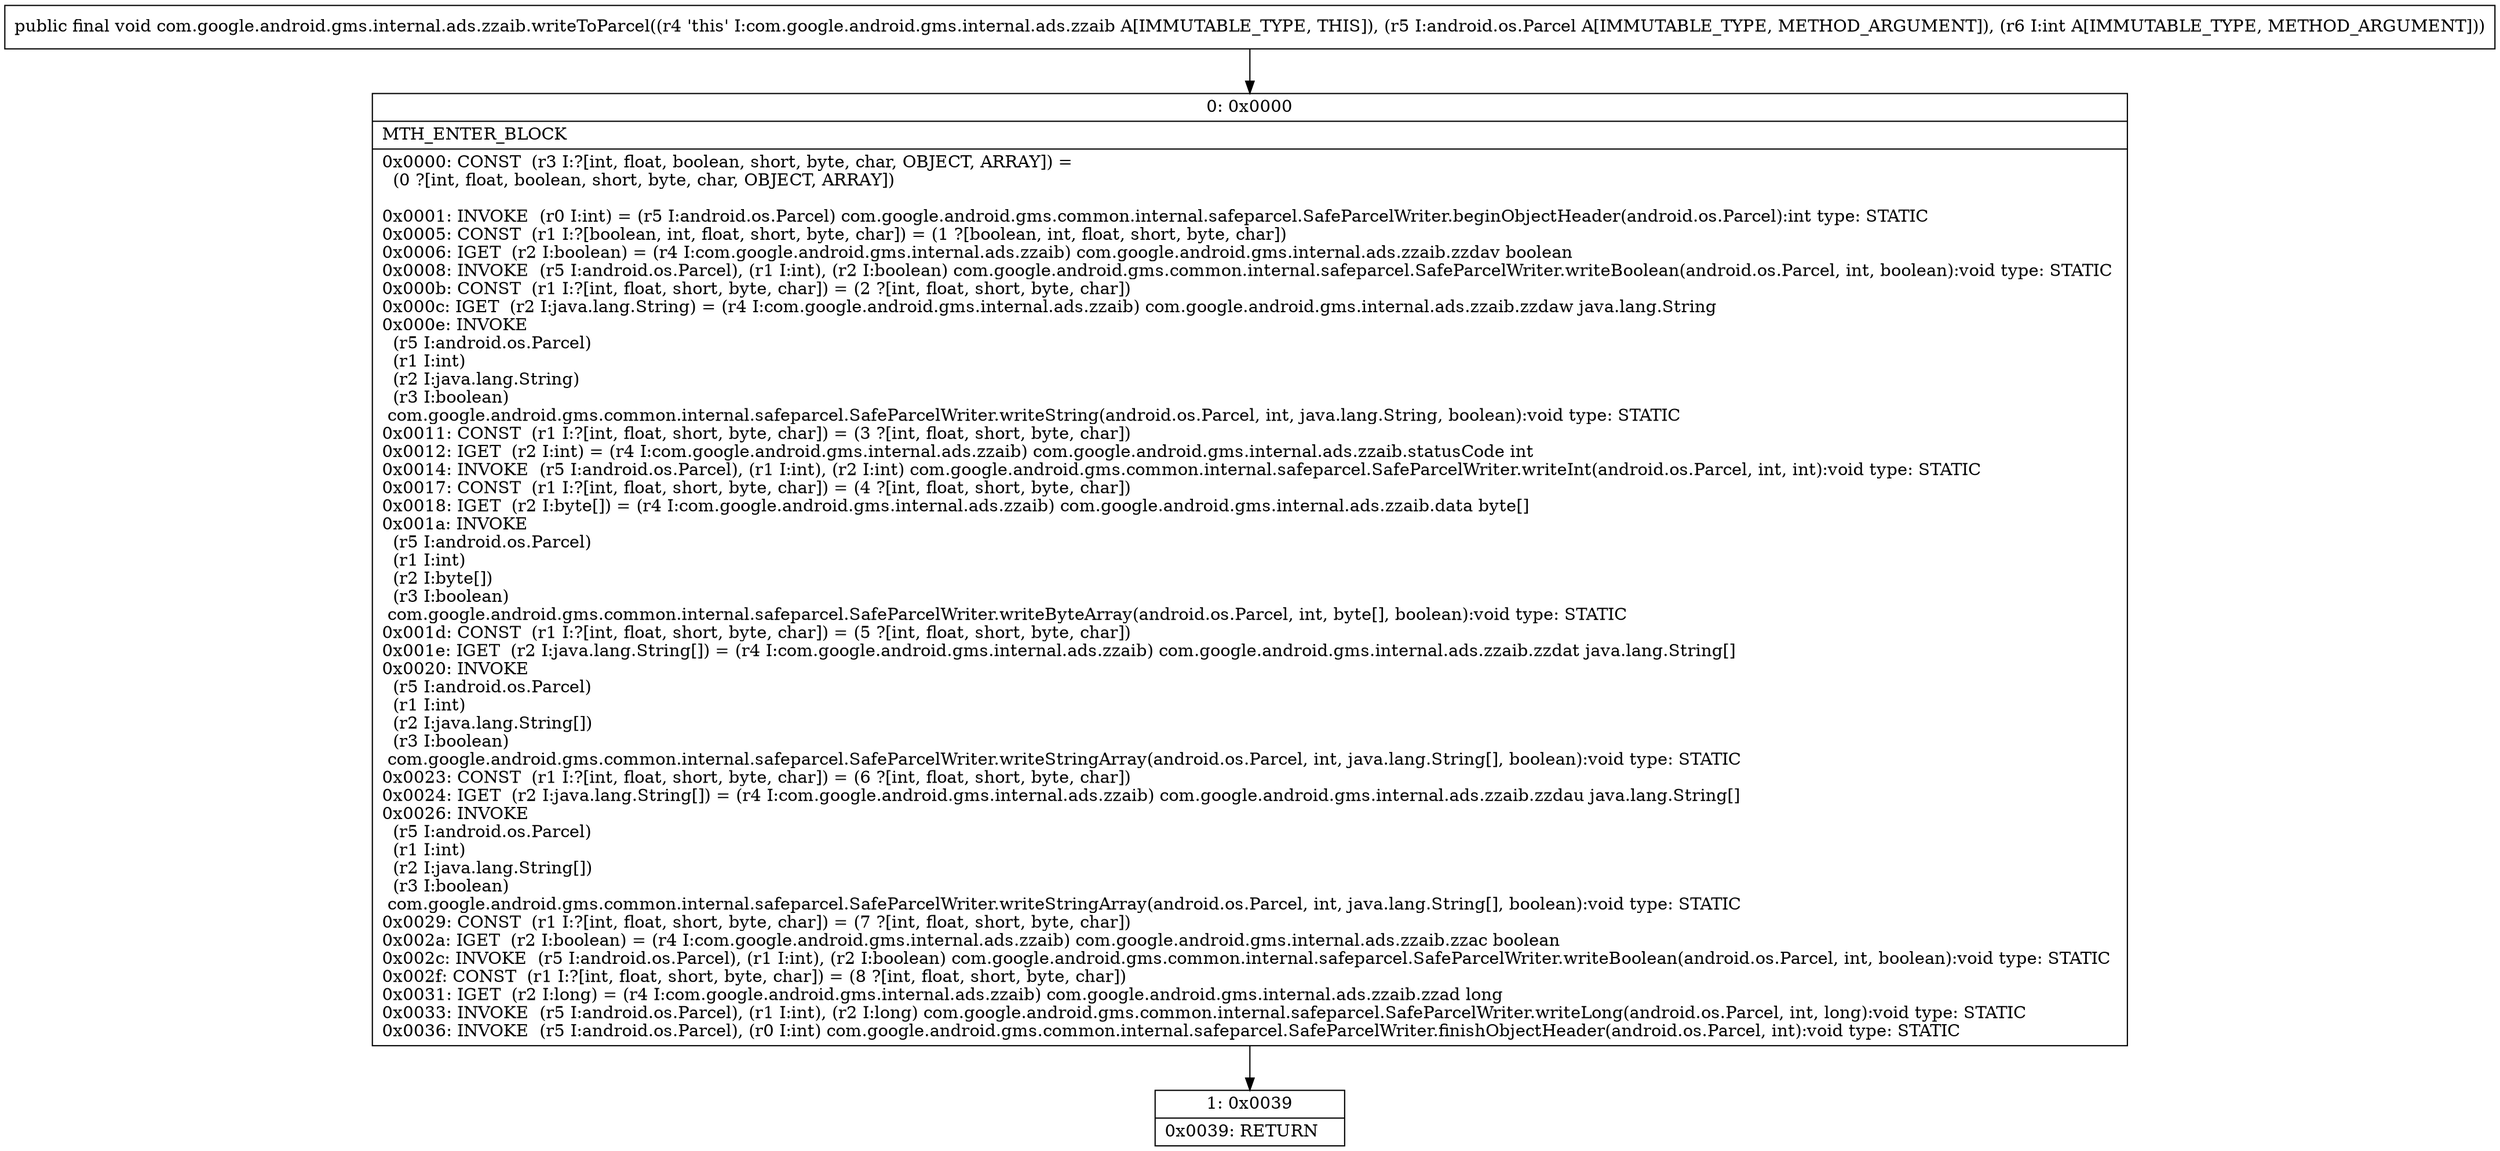 digraph "CFG forcom.google.android.gms.internal.ads.zzaib.writeToParcel(Landroid\/os\/Parcel;I)V" {
Node_0 [shape=record,label="{0\:\ 0x0000|MTH_ENTER_BLOCK\l|0x0000: CONST  (r3 I:?[int, float, boolean, short, byte, char, OBJECT, ARRAY]) = \l  (0 ?[int, float, boolean, short, byte, char, OBJECT, ARRAY])\l \l0x0001: INVOKE  (r0 I:int) = (r5 I:android.os.Parcel) com.google.android.gms.common.internal.safeparcel.SafeParcelWriter.beginObjectHeader(android.os.Parcel):int type: STATIC \l0x0005: CONST  (r1 I:?[boolean, int, float, short, byte, char]) = (1 ?[boolean, int, float, short, byte, char]) \l0x0006: IGET  (r2 I:boolean) = (r4 I:com.google.android.gms.internal.ads.zzaib) com.google.android.gms.internal.ads.zzaib.zzdav boolean \l0x0008: INVOKE  (r5 I:android.os.Parcel), (r1 I:int), (r2 I:boolean) com.google.android.gms.common.internal.safeparcel.SafeParcelWriter.writeBoolean(android.os.Parcel, int, boolean):void type: STATIC \l0x000b: CONST  (r1 I:?[int, float, short, byte, char]) = (2 ?[int, float, short, byte, char]) \l0x000c: IGET  (r2 I:java.lang.String) = (r4 I:com.google.android.gms.internal.ads.zzaib) com.google.android.gms.internal.ads.zzaib.zzdaw java.lang.String \l0x000e: INVOKE  \l  (r5 I:android.os.Parcel)\l  (r1 I:int)\l  (r2 I:java.lang.String)\l  (r3 I:boolean)\l com.google.android.gms.common.internal.safeparcel.SafeParcelWriter.writeString(android.os.Parcel, int, java.lang.String, boolean):void type: STATIC \l0x0011: CONST  (r1 I:?[int, float, short, byte, char]) = (3 ?[int, float, short, byte, char]) \l0x0012: IGET  (r2 I:int) = (r4 I:com.google.android.gms.internal.ads.zzaib) com.google.android.gms.internal.ads.zzaib.statusCode int \l0x0014: INVOKE  (r5 I:android.os.Parcel), (r1 I:int), (r2 I:int) com.google.android.gms.common.internal.safeparcel.SafeParcelWriter.writeInt(android.os.Parcel, int, int):void type: STATIC \l0x0017: CONST  (r1 I:?[int, float, short, byte, char]) = (4 ?[int, float, short, byte, char]) \l0x0018: IGET  (r2 I:byte[]) = (r4 I:com.google.android.gms.internal.ads.zzaib) com.google.android.gms.internal.ads.zzaib.data byte[] \l0x001a: INVOKE  \l  (r5 I:android.os.Parcel)\l  (r1 I:int)\l  (r2 I:byte[])\l  (r3 I:boolean)\l com.google.android.gms.common.internal.safeparcel.SafeParcelWriter.writeByteArray(android.os.Parcel, int, byte[], boolean):void type: STATIC \l0x001d: CONST  (r1 I:?[int, float, short, byte, char]) = (5 ?[int, float, short, byte, char]) \l0x001e: IGET  (r2 I:java.lang.String[]) = (r4 I:com.google.android.gms.internal.ads.zzaib) com.google.android.gms.internal.ads.zzaib.zzdat java.lang.String[] \l0x0020: INVOKE  \l  (r5 I:android.os.Parcel)\l  (r1 I:int)\l  (r2 I:java.lang.String[])\l  (r3 I:boolean)\l com.google.android.gms.common.internal.safeparcel.SafeParcelWriter.writeStringArray(android.os.Parcel, int, java.lang.String[], boolean):void type: STATIC \l0x0023: CONST  (r1 I:?[int, float, short, byte, char]) = (6 ?[int, float, short, byte, char]) \l0x0024: IGET  (r2 I:java.lang.String[]) = (r4 I:com.google.android.gms.internal.ads.zzaib) com.google.android.gms.internal.ads.zzaib.zzdau java.lang.String[] \l0x0026: INVOKE  \l  (r5 I:android.os.Parcel)\l  (r1 I:int)\l  (r2 I:java.lang.String[])\l  (r3 I:boolean)\l com.google.android.gms.common.internal.safeparcel.SafeParcelWriter.writeStringArray(android.os.Parcel, int, java.lang.String[], boolean):void type: STATIC \l0x0029: CONST  (r1 I:?[int, float, short, byte, char]) = (7 ?[int, float, short, byte, char]) \l0x002a: IGET  (r2 I:boolean) = (r4 I:com.google.android.gms.internal.ads.zzaib) com.google.android.gms.internal.ads.zzaib.zzac boolean \l0x002c: INVOKE  (r5 I:android.os.Parcel), (r1 I:int), (r2 I:boolean) com.google.android.gms.common.internal.safeparcel.SafeParcelWriter.writeBoolean(android.os.Parcel, int, boolean):void type: STATIC \l0x002f: CONST  (r1 I:?[int, float, short, byte, char]) = (8 ?[int, float, short, byte, char]) \l0x0031: IGET  (r2 I:long) = (r4 I:com.google.android.gms.internal.ads.zzaib) com.google.android.gms.internal.ads.zzaib.zzad long \l0x0033: INVOKE  (r5 I:android.os.Parcel), (r1 I:int), (r2 I:long) com.google.android.gms.common.internal.safeparcel.SafeParcelWriter.writeLong(android.os.Parcel, int, long):void type: STATIC \l0x0036: INVOKE  (r5 I:android.os.Parcel), (r0 I:int) com.google.android.gms.common.internal.safeparcel.SafeParcelWriter.finishObjectHeader(android.os.Parcel, int):void type: STATIC \l}"];
Node_1 [shape=record,label="{1\:\ 0x0039|0x0039: RETURN   \l}"];
MethodNode[shape=record,label="{public final void com.google.android.gms.internal.ads.zzaib.writeToParcel((r4 'this' I:com.google.android.gms.internal.ads.zzaib A[IMMUTABLE_TYPE, THIS]), (r5 I:android.os.Parcel A[IMMUTABLE_TYPE, METHOD_ARGUMENT]), (r6 I:int A[IMMUTABLE_TYPE, METHOD_ARGUMENT])) }"];
MethodNode -> Node_0;
Node_0 -> Node_1;
}

